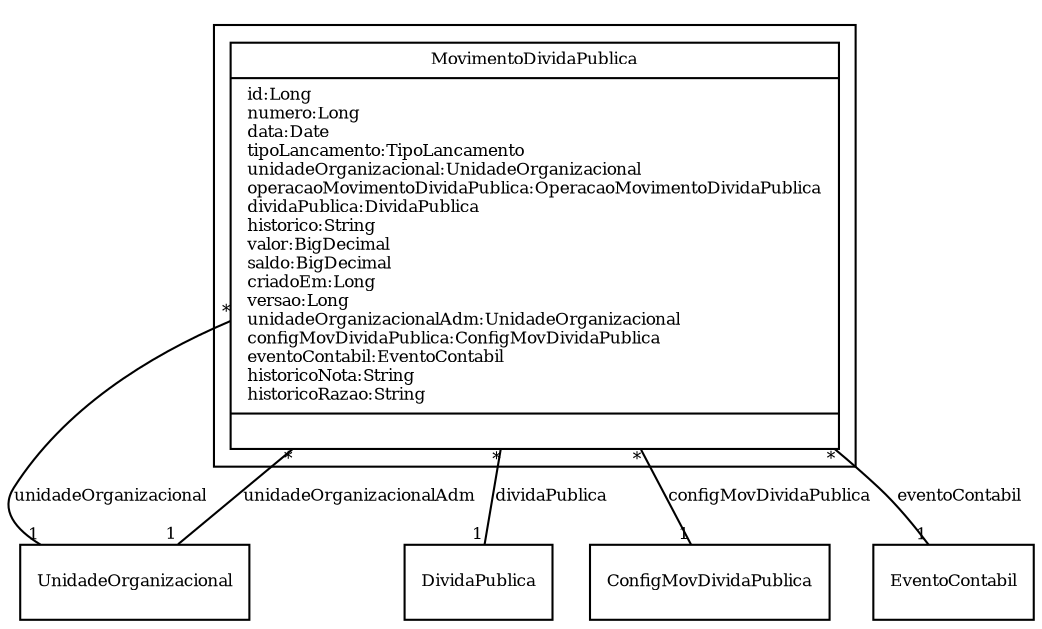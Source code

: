 digraph G{
fontname = "Times-Roman"
fontsize = 8

node [
        fontname = "Times-Roman"
        fontsize = 8
        shape = "record"
]

edge [
        fontname = "Times-Roman"
        fontsize = 8
]

subgraph clusterMOVIMENTO_DIVIDA_PUBLICA
{
MovimentoDividaPublica [label = "{MovimentoDividaPublica|id:Long\lnumero:Long\ldata:Date\ltipoLancamento:TipoLancamento\lunidadeOrganizacional:UnidadeOrganizacional\loperacaoMovimentoDividaPublica:OperacaoMovimentoDividaPublica\ldividaPublica:DividaPublica\lhistorico:String\lvalor:BigDecimal\lsaldo:BigDecimal\lcriadoEm:Long\lversao:Long\lunidadeOrganizacionalAdm:UnidadeOrganizacional\lconfigMovDividaPublica:ConfigMovDividaPublica\leventoContabil:EventoContabil\lhistoricoNota:String\lhistoricoRazao:String\l|\l}"]
}
edge [arrowhead = "none" headlabel = "1" taillabel = "*"] MovimentoDividaPublica -> UnidadeOrganizacional [label = "unidadeOrganizacional"]
edge [arrowhead = "none" headlabel = "1" taillabel = "*"] MovimentoDividaPublica -> DividaPublica [label = "dividaPublica"]
edge [arrowhead = "none" headlabel = "1" taillabel = "*"] MovimentoDividaPublica -> UnidadeOrganizacional [label = "unidadeOrganizacionalAdm"]
edge [arrowhead = "none" headlabel = "1" taillabel = "*"] MovimentoDividaPublica -> ConfigMovDividaPublica [label = "configMovDividaPublica"]
edge [arrowhead = "none" headlabel = "1" taillabel = "*"] MovimentoDividaPublica -> EventoContabil [label = "eventoContabil"]
}
